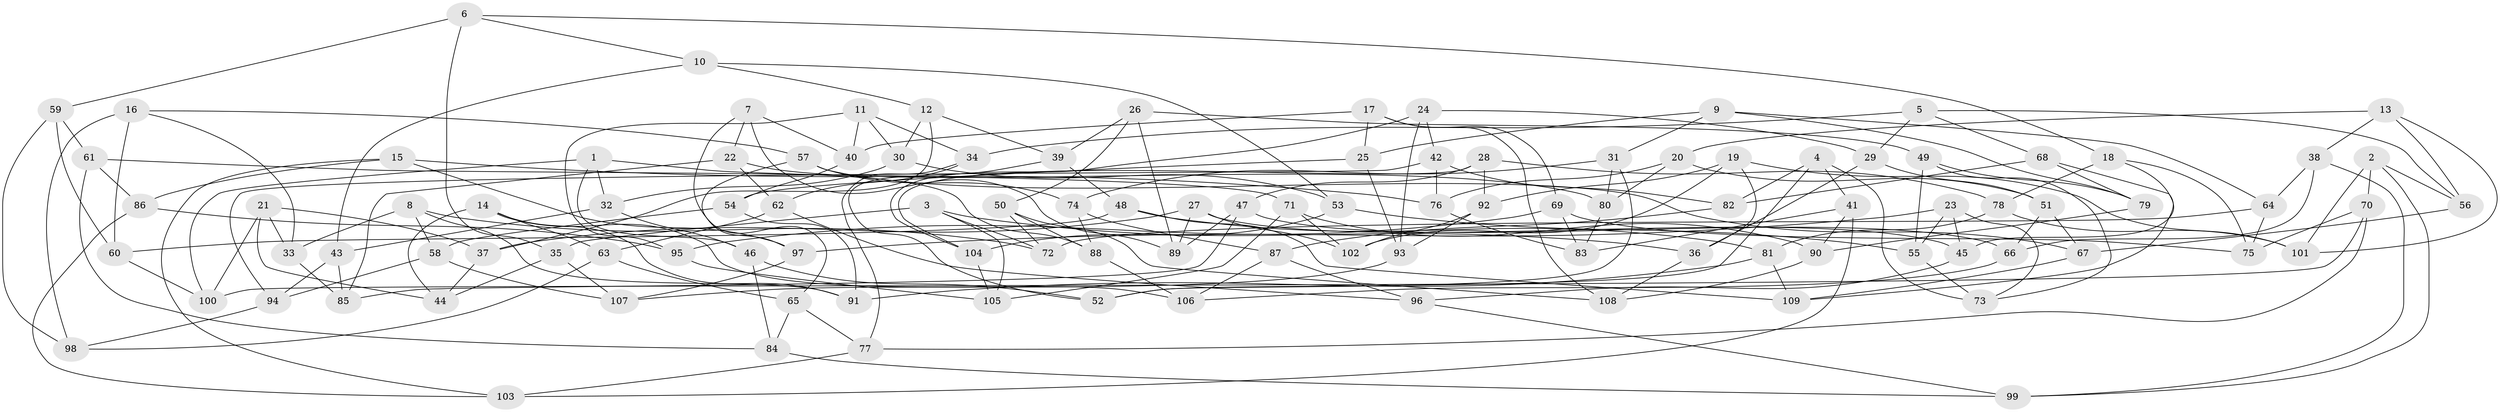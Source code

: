 // coarse degree distribution, {5: 0.046153846153846156, 7: 0.046153846153846156, 4: 0.5538461538461539, 6: 0.16923076923076924, 8: 0.07692307692307693, 12: 0.015384615384615385, 3: 0.046153846153846156, 10: 0.03076923076923077, 9: 0.015384615384615385}
// Generated by graph-tools (version 1.1) at 2025/20/03/04/25 18:20:28]
// undirected, 109 vertices, 218 edges
graph export_dot {
graph [start="1"]
  node [color=gray90,style=filled];
  1;
  2;
  3;
  4;
  5;
  6;
  7;
  8;
  9;
  10;
  11;
  12;
  13;
  14;
  15;
  16;
  17;
  18;
  19;
  20;
  21;
  22;
  23;
  24;
  25;
  26;
  27;
  28;
  29;
  30;
  31;
  32;
  33;
  34;
  35;
  36;
  37;
  38;
  39;
  40;
  41;
  42;
  43;
  44;
  45;
  46;
  47;
  48;
  49;
  50;
  51;
  52;
  53;
  54;
  55;
  56;
  57;
  58;
  59;
  60;
  61;
  62;
  63;
  64;
  65;
  66;
  67;
  68;
  69;
  70;
  71;
  72;
  73;
  74;
  75;
  76;
  77;
  78;
  79;
  80;
  81;
  82;
  83;
  84;
  85;
  86;
  87;
  88;
  89;
  90;
  91;
  92;
  93;
  94;
  95;
  96;
  97;
  98;
  99;
  100;
  101;
  102;
  103;
  104;
  105;
  106;
  107;
  108;
  109;
  1 -- 46;
  1 -- 32;
  1 -- 88;
  1 -- 100;
  2 -- 56;
  2 -- 70;
  2 -- 99;
  2 -- 101;
  3 -- 105;
  3 -- 36;
  3 -- 35;
  3 -- 72;
  4 -- 52;
  4 -- 82;
  4 -- 73;
  4 -- 41;
  5 -- 29;
  5 -- 56;
  5 -- 68;
  5 -- 34;
  6 -- 10;
  6 -- 59;
  6 -- 35;
  6 -- 18;
  7 -- 65;
  7 -- 22;
  7 -- 40;
  7 -- 89;
  8 -- 72;
  8 -- 91;
  8 -- 58;
  8 -- 33;
  9 -- 79;
  9 -- 25;
  9 -- 31;
  9 -- 64;
  10 -- 12;
  10 -- 43;
  10 -- 53;
  11 -- 40;
  11 -- 30;
  11 -- 95;
  11 -- 34;
  12 -- 30;
  12 -- 37;
  12 -- 39;
  13 -- 38;
  13 -- 56;
  13 -- 20;
  13 -- 101;
  14 -- 91;
  14 -- 106;
  14 -- 44;
  14 -- 63;
  15 -- 76;
  15 -- 86;
  15 -- 97;
  15 -- 103;
  16 -- 60;
  16 -- 33;
  16 -- 98;
  16 -- 57;
  17 -- 69;
  17 -- 108;
  17 -- 40;
  17 -- 25;
  18 -- 45;
  18 -- 78;
  18 -- 75;
  19 -- 101;
  19 -- 92;
  19 -- 102;
  19 -- 36;
  20 -- 76;
  20 -- 51;
  20 -- 80;
  21 -- 44;
  21 -- 100;
  21 -- 33;
  21 -- 37;
  22 -- 62;
  22 -- 80;
  22 -- 85;
  23 -- 73;
  23 -- 45;
  23 -- 55;
  23 -- 97;
  24 -- 29;
  24 -- 93;
  24 -- 104;
  24 -- 42;
  25 -- 54;
  25 -- 93;
  26 -- 89;
  26 -- 39;
  26 -- 49;
  26 -- 50;
  27 -- 45;
  27 -- 102;
  27 -- 89;
  27 -- 37;
  28 -- 47;
  28 -- 78;
  28 -- 92;
  28 -- 104;
  29 -- 51;
  29 -- 36;
  30 -- 32;
  30 -- 53;
  31 -- 74;
  31 -- 80;
  31 -- 52;
  32 -- 43;
  32 -- 46;
  33 -- 85;
  34 -- 77;
  34 -- 62;
  35 -- 107;
  35 -- 44;
  36 -- 108;
  37 -- 44;
  38 -- 99;
  38 -- 66;
  38 -- 64;
  39 -- 48;
  39 -- 52;
  40 -- 54;
  41 -- 83;
  41 -- 90;
  41 -- 103;
  42 -- 82;
  42 -- 76;
  42 -- 94;
  43 -- 94;
  43 -- 85;
  45 -- 96;
  46 -- 52;
  46 -- 84;
  47 -- 89;
  47 -- 85;
  47 -- 66;
  48 -- 81;
  48 -- 109;
  48 -- 60;
  49 -- 73;
  49 -- 79;
  49 -- 55;
  50 -- 108;
  50 -- 72;
  50 -- 88;
  51 -- 67;
  51 -- 66;
  53 -- 55;
  53 -- 104;
  54 -- 91;
  54 -- 58;
  55 -- 73;
  56 -- 67;
  57 -- 97;
  57 -- 74;
  57 -- 67;
  58 -- 94;
  58 -- 107;
  59 -- 60;
  59 -- 98;
  59 -- 61;
  60 -- 100;
  61 -- 86;
  61 -- 71;
  61 -- 84;
  62 -- 63;
  62 -- 96;
  63 -- 98;
  63 -- 65;
  64 -- 72;
  64 -- 75;
  65 -- 84;
  65 -- 77;
  66 -- 106;
  67 -- 109;
  68 -- 109;
  68 -- 79;
  68 -- 82;
  69 -- 95;
  69 -- 83;
  69 -- 75;
  70 -- 100;
  70 -- 75;
  70 -- 77;
  71 -- 105;
  71 -- 90;
  71 -- 102;
  74 -- 87;
  74 -- 88;
  76 -- 83;
  77 -- 103;
  78 -- 101;
  78 -- 81;
  79 -- 90;
  80 -- 83;
  81 -- 109;
  81 -- 91;
  82 -- 87;
  84 -- 99;
  86 -- 103;
  86 -- 95;
  87 -- 106;
  87 -- 96;
  88 -- 106;
  90 -- 108;
  92 -- 102;
  92 -- 93;
  93 -- 107;
  94 -- 98;
  95 -- 105;
  96 -- 99;
  97 -- 107;
  104 -- 105;
}
